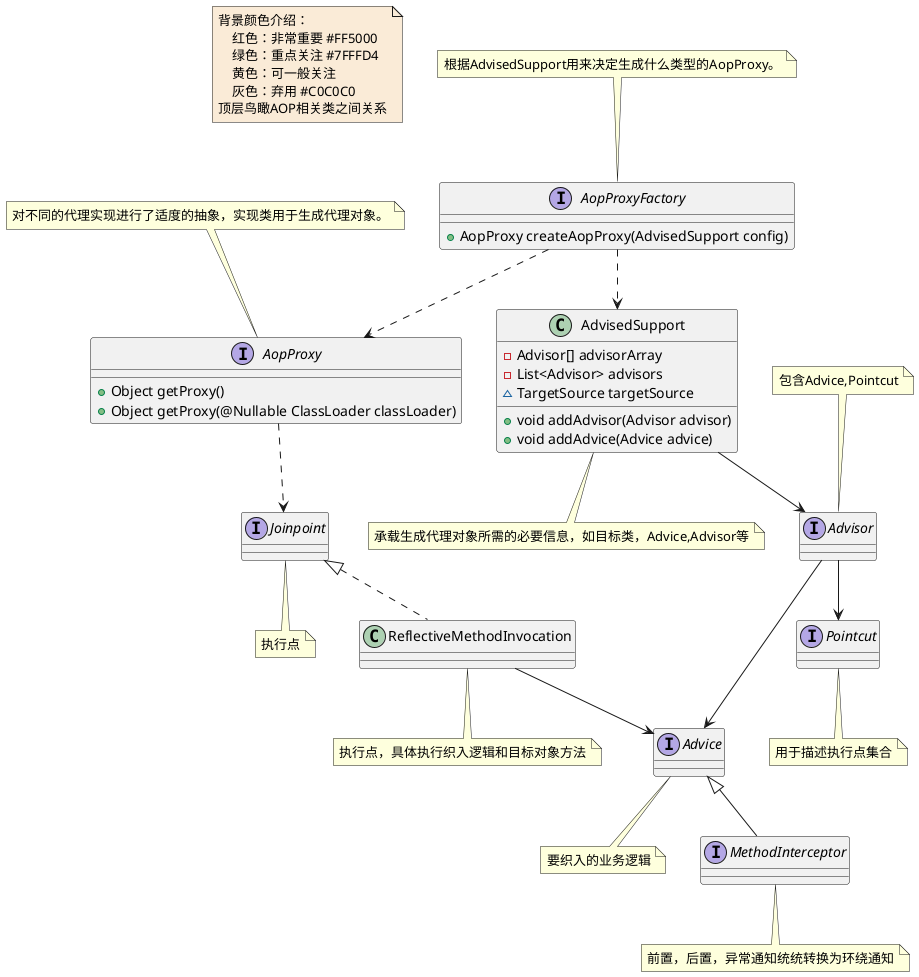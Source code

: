 @startuml

note  as N1 #FAEBD7
    背景颜色介绍：
        红色：非常重要 #FF5000
        绿色：重点关注 #7FFFD4
        黄色：可一般关注
        灰色：弃用 #C0C0C0
    顶层鸟瞰AOP相关类之间关系
end note

interface Advice
note bottom : 要织入的业务逻辑
interface MethodInterceptor
note bottom : 前置，后置，异常通知统统转换为环绕通知


class AdvisedSupport
AdvisedSupport : -Advisor[] advisorArray
AdvisedSupport : -List<Advisor> advisors
AdvisedSupport : ~TargetSource targetSource
AdvisedSupport : +void addAdvisor(Advisor advisor)
AdvisedSupport : +void addAdvice(Advice advice)
note bottom : 承载生成代理对象所需的必要信息，如目标类，Advice,Advisor等

interface Advisor
note top : 包含Advice,Pointcut


interface AopProxy
AopProxy : +Object getProxy()
AopProxy : +Object getProxy(@Nullable ClassLoader classLoader)
note top : 对不同的代理实现进行了适度的抽象，实现类用于生成代理对象。


interface AopProxyFactory
AopProxyFactory : +AopProxy createAopProxy(AdvisedSupport config)
note top : 根据AdvisedSupport用来决定生成什么类型的AopProxy。

interface Joinpoint
note bottom : 执行点
class ReflectiveMethodInvocation
note bottom : 执行点，具体执行织入逻辑和目标对象方法


interface Pointcut
note bottom : 用于描述执行点集合

Advice <|-- MethodInterceptor

AdvisedSupport --> Advisor

Advisor --> Advice
Advisor --> Pointcut


AopProxy ..> Joinpoint

AopProxyFactory ..> AopProxy
AopProxyFactory ..> AdvisedSupport

Joinpoint <|.. ReflectiveMethodInvocation

ReflectiveMethodInvocation --> Advice

@enduml